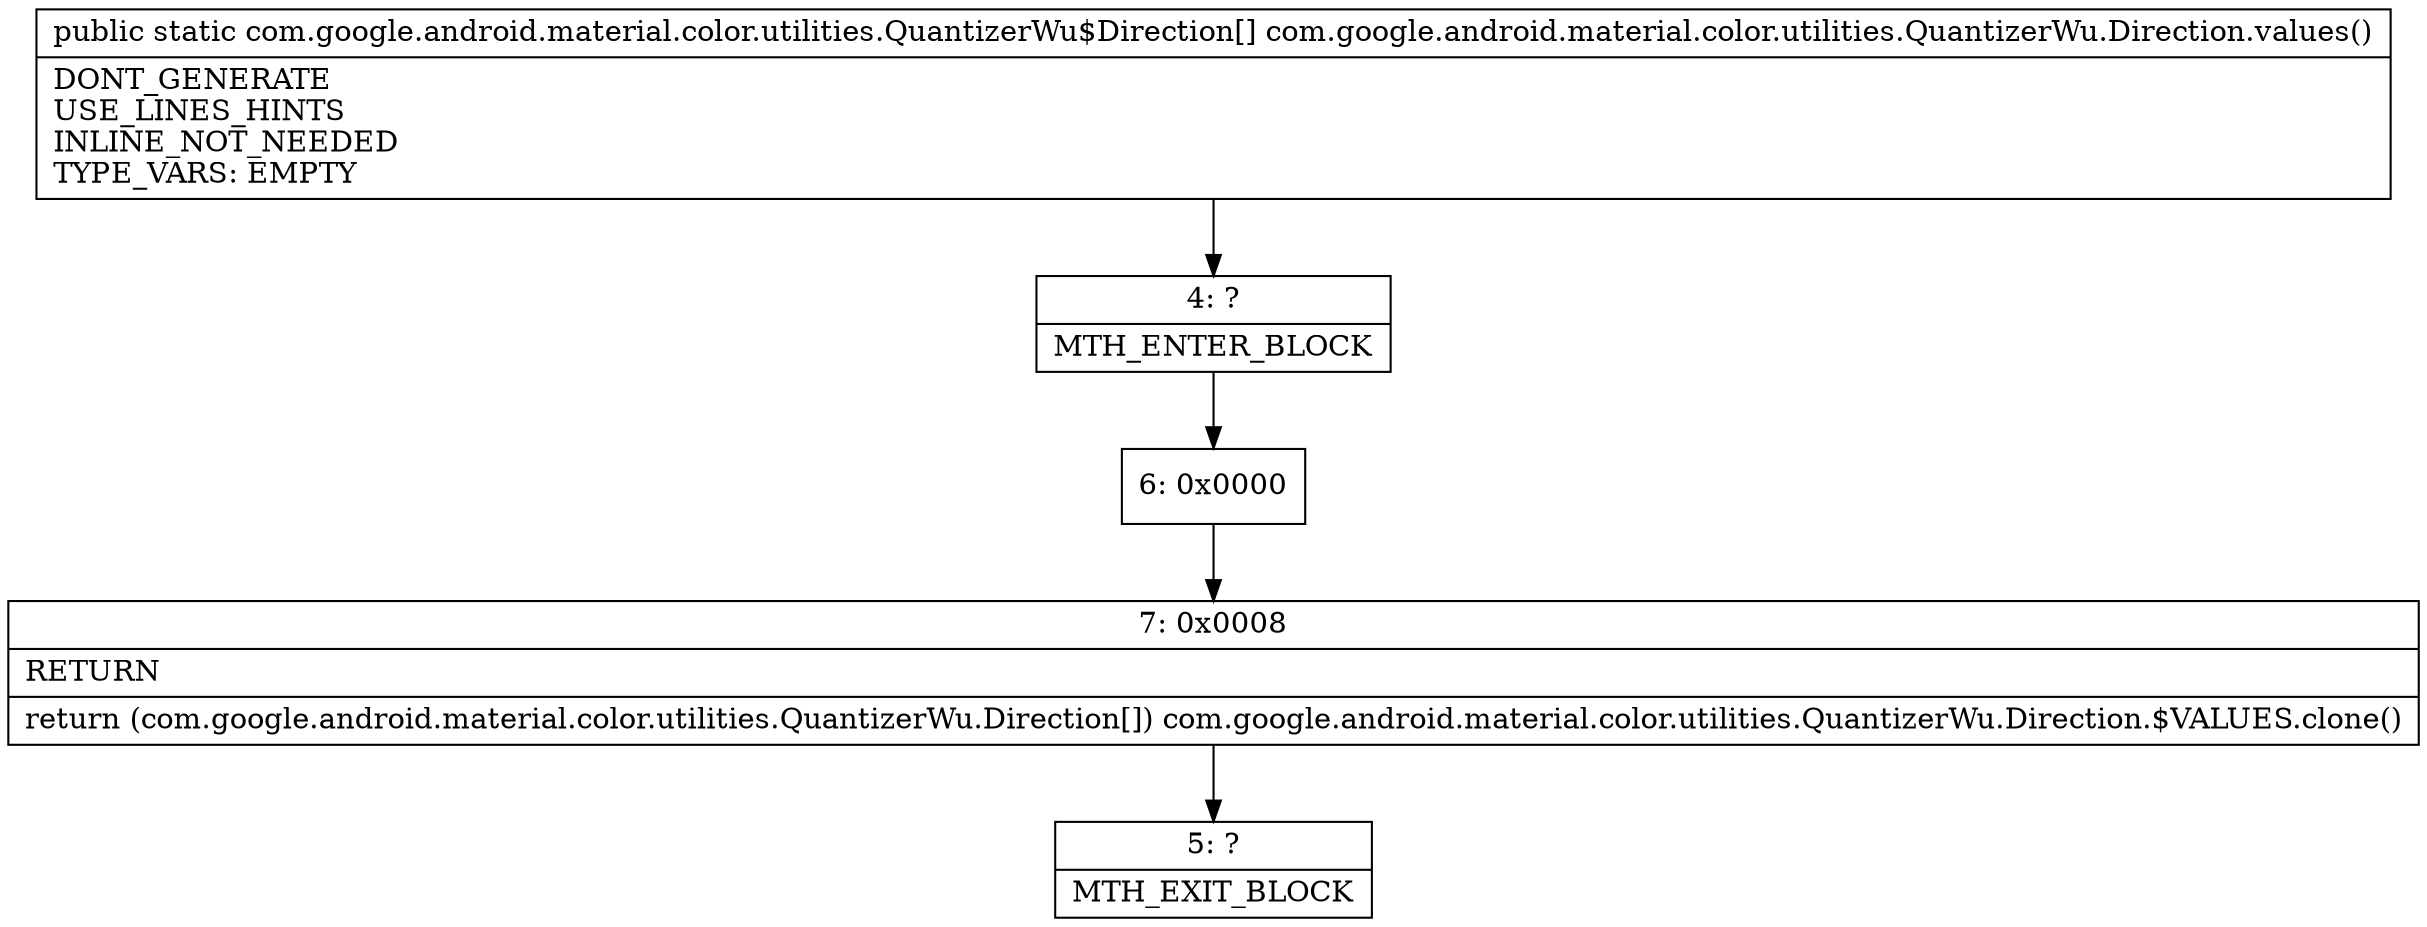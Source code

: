 digraph "CFG forcom.google.android.material.color.utilities.QuantizerWu.Direction.values()[Lcom\/google\/android\/material\/color\/utilities\/QuantizerWu$Direction;" {
Node_4 [shape=record,label="{4\:\ ?|MTH_ENTER_BLOCK\l}"];
Node_6 [shape=record,label="{6\:\ 0x0000}"];
Node_7 [shape=record,label="{7\:\ 0x0008|RETURN\l|return (com.google.android.material.color.utilities.QuantizerWu.Direction[]) com.google.android.material.color.utilities.QuantizerWu.Direction.$VALUES.clone()\l}"];
Node_5 [shape=record,label="{5\:\ ?|MTH_EXIT_BLOCK\l}"];
MethodNode[shape=record,label="{public static com.google.android.material.color.utilities.QuantizerWu$Direction[] com.google.android.material.color.utilities.QuantizerWu.Direction.values()  | DONT_GENERATE\lUSE_LINES_HINTS\lINLINE_NOT_NEEDED\lTYPE_VARS: EMPTY\l}"];
MethodNode -> Node_4;Node_4 -> Node_6;
Node_6 -> Node_7;
Node_7 -> Node_5;
}

